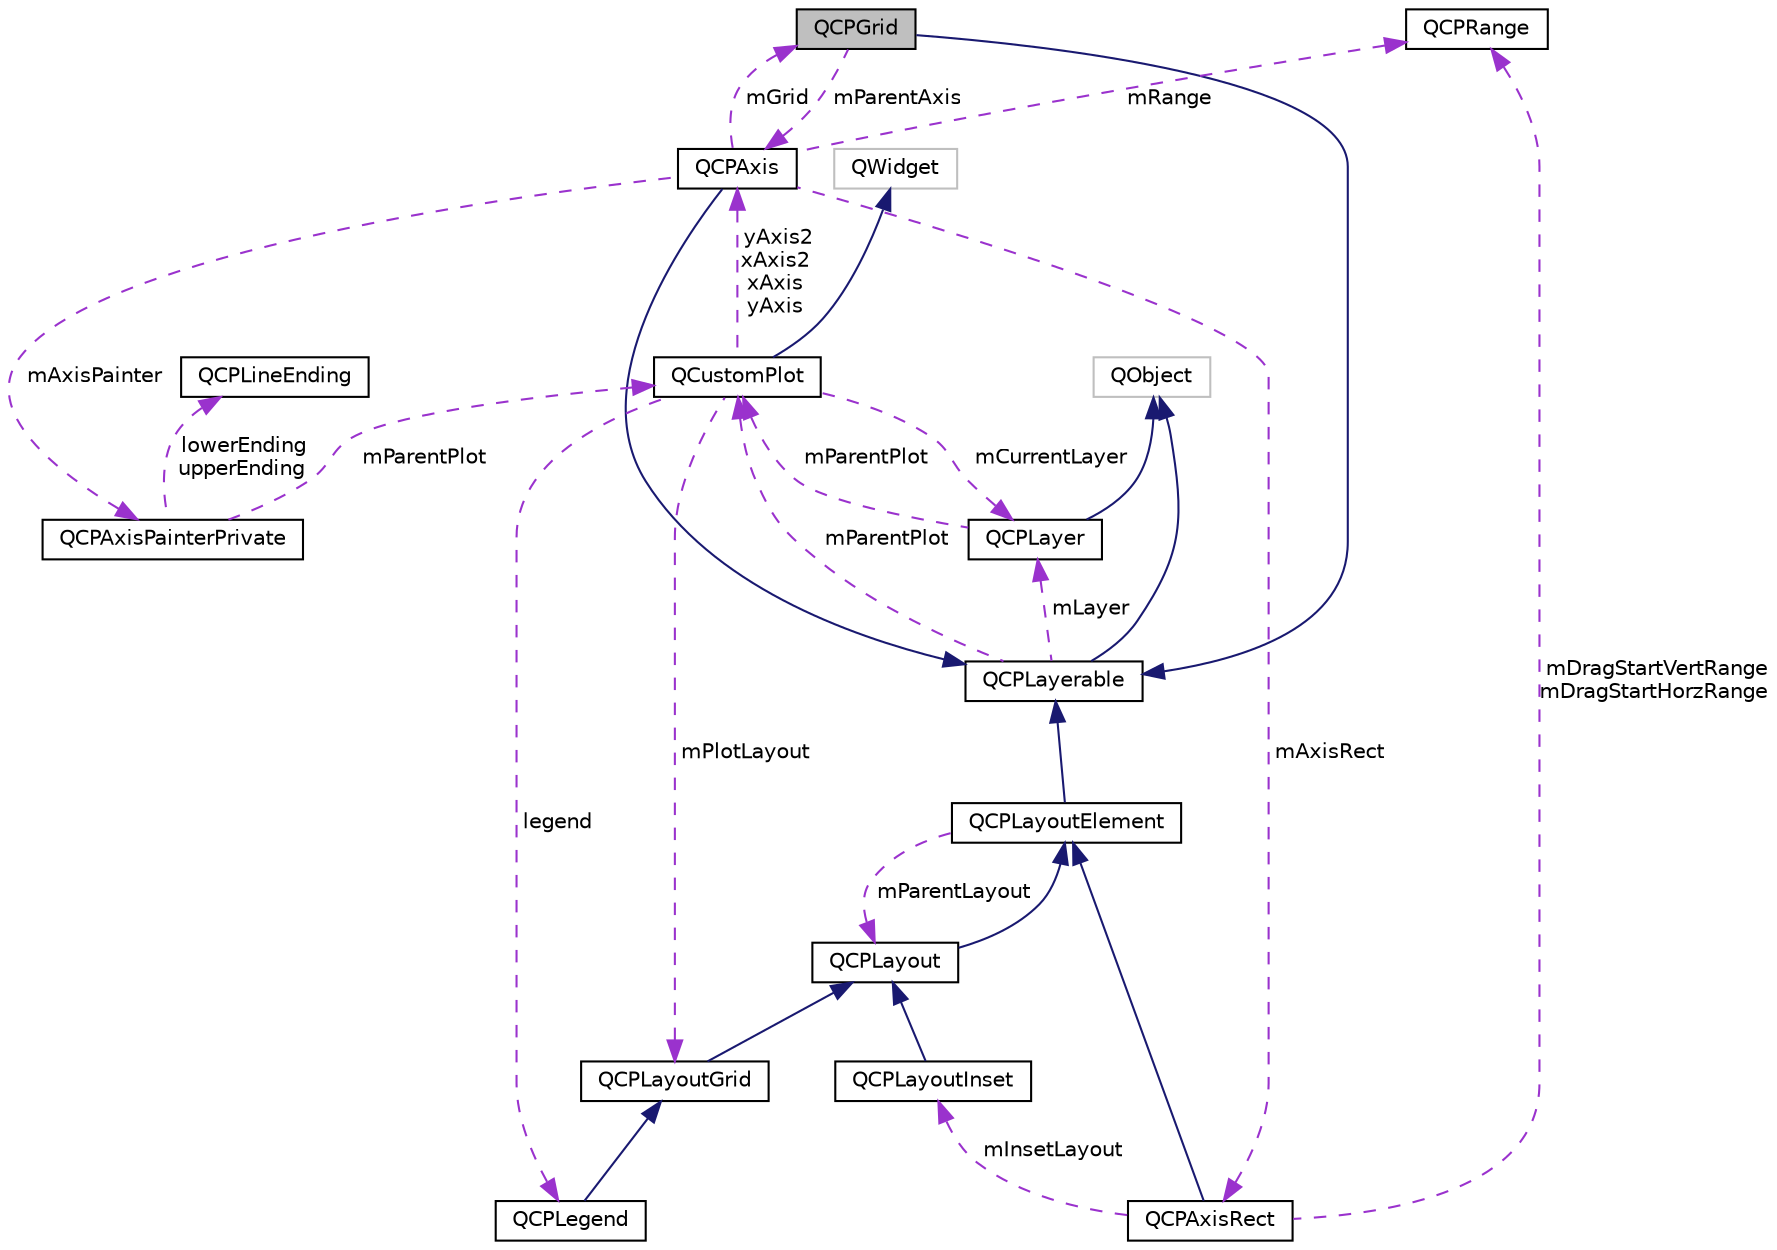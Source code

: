 digraph "QCPGrid"
{
  edge [fontname="Helvetica",fontsize="10",labelfontname="Helvetica",labelfontsize="10"];
  node [fontname="Helvetica",fontsize="10",shape=record];
  Node1 [label="QCPGrid",height=0.2,width=0.4,color="black", fillcolor="grey75", style="filled", fontcolor="black"];
  Node2 -> Node1 [dir="back",color="midnightblue",fontsize="10",style="solid"];
  Node2 [label="QCPLayerable",height=0.2,width=0.4,color="black", fillcolor="white", style="filled",URL="$class_q_c_p_layerable.html",tooltip="Base class for all drawable objects. "];
  Node3 -> Node2 [dir="back",color="midnightblue",fontsize="10",style="solid"];
  Node3 [label="QObject",height=0.2,width=0.4,color="grey75", fillcolor="white", style="filled"];
  Node4 -> Node2 [dir="back",color="darkorchid3",fontsize="10",style="dashed",label=" mLayer" ];
  Node4 [label="QCPLayer",height=0.2,width=0.4,color="black", fillcolor="white", style="filled",URL="$class_q_c_p_layer.html",tooltip="A layer that may contain objects, to control the rendering order. "];
  Node3 -> Node4 [dir="back",color="midnightblue",fontsize="10",style="solid"];
  Node5 -> Node4 [dir="back",color="darkorchid3",fontsize="10",style="dashed",label=" mParentPlot" ];
  Node5 [label="QCustomPlot",height=0.2,width=0.4,color="black", fillcolor="white", style="filled",URL="$class_q_custom_plot.html",tooltip="The central class of the library. This is the QWidget which displays the plot and interacts with the ..."];
  Node6 -> Node5 [dir="back",color="midnightblue",fontsize="10",style="solid"];
  Node6 [label="QWidget",height=0.2,width=0.4,color="grey75", fillcolor="white", style="filled"];
  Node4 -> Node5 [dir="back",color="darkorchid3",fontsize="10",style="dashed",label=" mCurrentLayer" ];
  Node7 -> Node5 [dir="back",color="darkorchid3",fontsize="10",style="dashed",label=" mPlotLayout" ];
  Node7 [label="QCPLayoutGrid",height=0.2,width=0.4,color="black", fillcolor="white", style="filled",URL="$class_q_c_p_layout_grid.html",tooltip="A layout that arranges child elements in a grid. "];
  Node8 -> Node7 [dir="back",color="midnightblue",fontsize="10",style="solid"];
  Node8 [label="QCPLayout",height=0.2,width=0.4,color="black", fillcolor="white", style="filled",URL="$class_q_c_p_layout.html",tooltip="The abstract base class for layouts. "];
  Node9 -> Node8 [dir="back",color="midnightblue",fontsize="10",style="solid"];
  Node9 [label="QCPLayoutElement",height=0.2,width=0.4,color="black", fillcolor="white", style="filled",URL="$class_q_c_p_layout_element.html",tooltip="The abstract base class for all objects that form the layout system. "];
  Node2 -> Node9 [dir="back",color="midnightblue",fontsize="10",style="solid"];
  Node8 -> Node9 [dir="back",color="darkorchid3",fontsize="10",style="dashed",label=" mParentLayout" ];
  Node10 -> Node5 [dir="back",color="darkorchid3",fontsize="10",style="dashed",label=" yAxis2\nxAxis2\nxAxis\nyAxis" ];
  Node10 [label="QCPAxis",height=0.2,width=0.4,color="black", fillcolor="white", style="filled",URL="$class_q_c_p_axis.html",tooltip="Manages a single axis inside a QCustomPlot. "];
  Node2 -> Node10 [dir="back",color="midnightblue",fontsize="10",style="solid"];
  Node11 -> Node10 [dir="back",color="darkorchid3",fontsize="10",style="dashed",label=" mRange" ];
  Node11 [label="QCPRange",height=0.2,width=0.4,color="black", fillcolor="white", style="filled",URL="$class_q_c_p_range.html",tooltip="Represents the range an axis is encompassing. "];
  Node12 -> Node10 [dir="back",color="darkorchid3",fontsize="10",style="dashed",label=" mAxisPainter" ];
  Node12 [label="QCPAxisPainterPrivate",height=0.2,width=0.4,color="black", fillcolor="white", style="filled",URL="$class_q_c_p_axis_painter_private.html"];
  Node13 -> Node12 [dir="back",color="darkorchid3",fontsize="10",style="dashed",label=" lowerEnding\nupperEnding" ];
  Node13 [label="QCPLineEnding",height=0.2,width=0.4,color="black", fillcolor="white", style="filled",URL="$class_q_c_p_line_ending.html",tooltip="Handles the different ending decorations for line-like items. "];
  Node5 -> Node12 [dir="back",color="darkorchid3",fontsize="10",style="dashed",label=" mParentPlot" ];
  Node1 -> Node10 [dir="back",color="darkorchid3",fontsize="10",style="dashed",label=" mGrid" ];
  Node14 -> Node10 [dir="back",color="darkorchid3",fontsize="10",style="dashed",label=" mAxisRect" ];
  Node14 [label="QCPAxisRect",height=0.2,width=0.4,color="black", fillcolor="white", style="filled",URL="$class_q_c_p_axis_rect.html",tooltip="Holds multiple axes and arranges them in a rectangular shape. "];
  Node9 -> Node14 [dir="back",color="midnightblue",fontsize="10",style="solid"];
  Node15 -> Node14 [dir="back",color="darkorchid3",fontsize="10",style="dashed",label=" mInsetLayout" ];
  Node15 [label="QCPLayoutInset",height=0.2,width=0.4,color="black", fillcolor="white", style="filled",URL="$class_q_c_p_layout_inset.html",tooltip="A layout that places child elements aligned to the border or arbitrarily positioned. "];
  Node8 -> Node15 [dir="back",color="midnightblue",fontsize="10",style="solid"];
  Node11 -> Node14 [dir="back",color="darkorchid3",fontsize="10",style="dashed",label=" mDragStartVertRange\nmDragStartHorzRange" ];
  Node16 -> Node5 [dir="back",color="darkorchid3",fontsize="10",style="dashed",label=" legend" ];
  Node16 [label="QCPLegend",height=0.2,width=0.4,color="black", fillcolor="white", style="filled",URL="$class_q_c_p_legend.html",tooltip="Manages a legend inside a QCustomPlot. "];
  Node7 -> Node16 [dir="back",color="midnightblue",fontsize="10",style="solid"];
  Node5 -> Node2 [dir="back",color="darkorchid3",fontsize="10",style="dashed",label=" mParentPlot" ];
  Node10 -> Node1 [dir="back",color="darkorchid3",fontsize="10",style="dashed",label=" mParentAxis" ];
}
